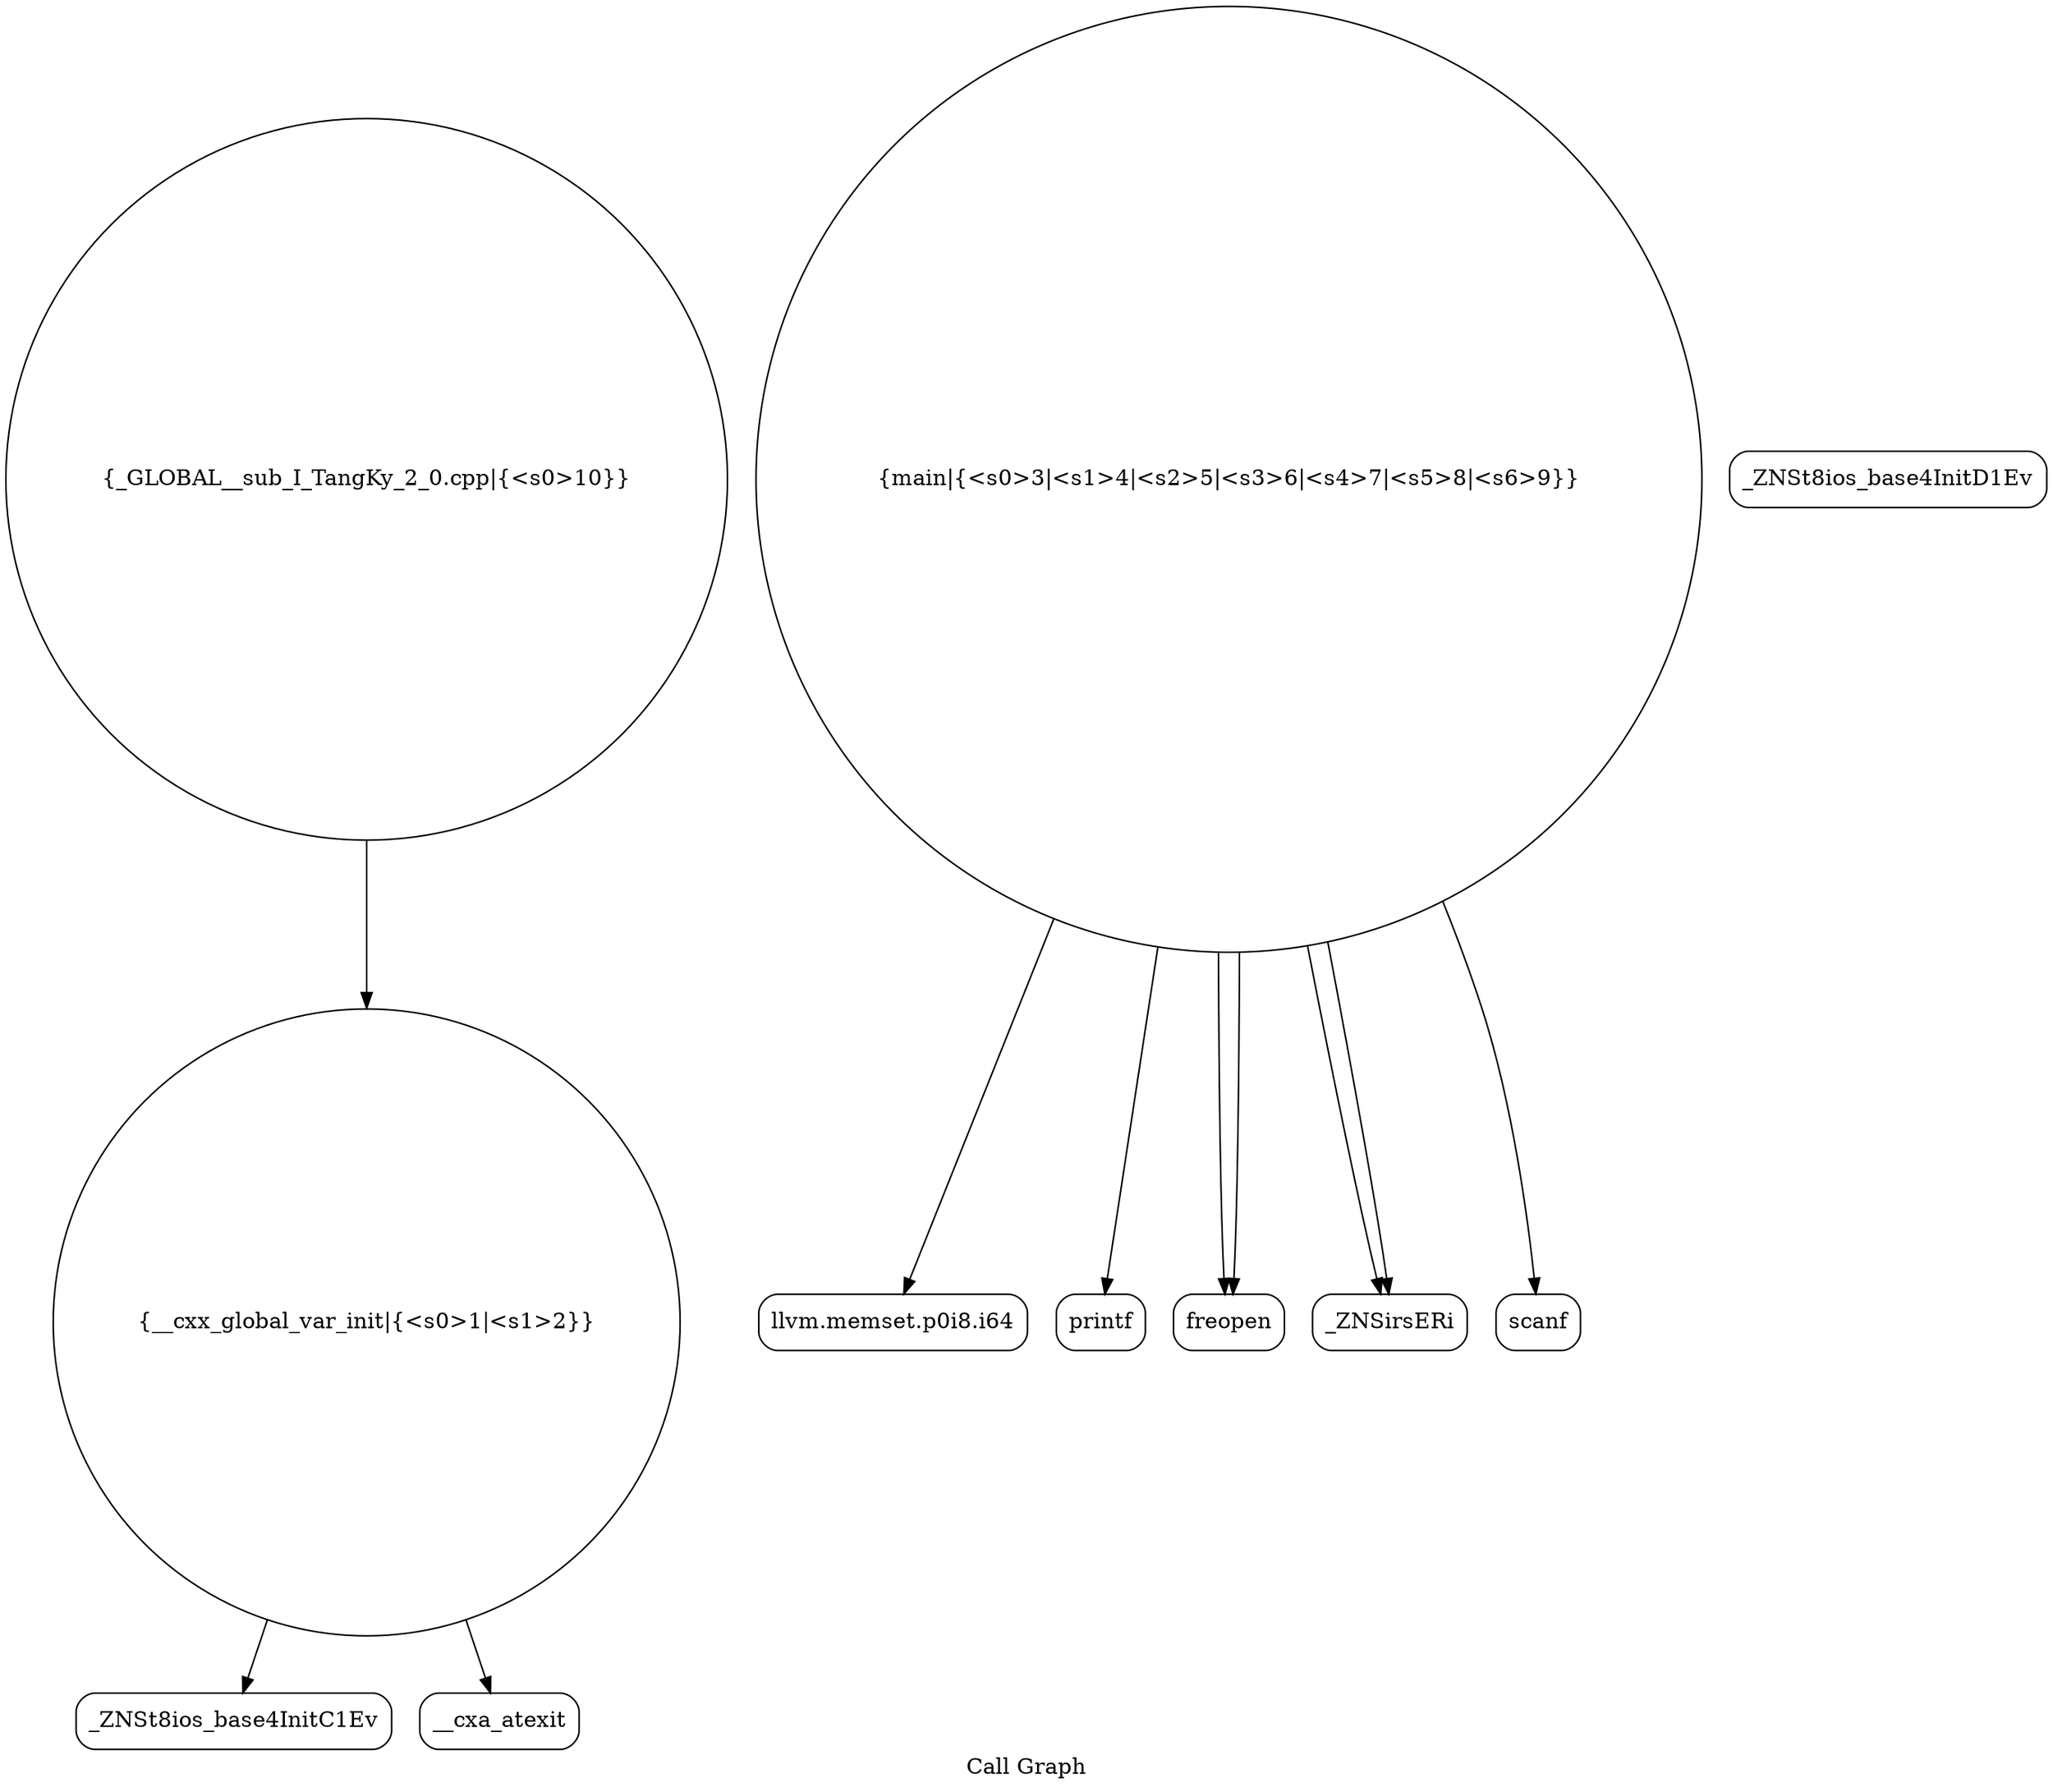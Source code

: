 digraph "Call Graph" {
	label="Call Graph";

	Node0x55f9df60f430 [shape=record,shape=circle,label="{__cxx_global_var_init|{<s0>1|<s1>2}}"];
	Node0x55f9df60f430:s0 -> Node0x55f9df60f8c0[color=black];
	Node0x55f9df60f430:s1 -> Node0x55f9df60f9c0[color=black];
	Node0x55f9df60fbc0 [shape=record,shape=Mrecord,label="{llvm.memset.p0i8.i64}"];
	Node0x55f9df60f940 [shape=record,shape=Mrecord,label="{_ZNSt8ios_base4InitD1Ev}"];
	Node0x55f9df60fcc0 [shape=record,shape=Mrecord,label="{printf}"];
	Node0x55f9df60fa40 [shape=record,shape=circle,label="{main|{<s0>3|<s1>4|<s2>5|<s3>6|<s4>7|<s5>8|<s6>9}}"];
	Node0x55f9df60fa40:s0 -> Node0x55f9df60fac0[color=black];
	Node0x55f9df60fa40:s1 -> Node0x55f9df60fac0[color=black];
	Node0x55f9df60fa40:s2 -> Node0x55f9df60fb40[color=black];
	Node0x55f9df60fa40:s3 -> Node0x55f9df60fbc0[color=black];
	Node0x55f9df60fa40:s4 -> Node0x55f9df60fb40[color=black];
	Node0x55f9df60fa40:s5 -> Node0x55f9df60fc40[color=black];
	Node0x55f9df60fa40:s6 -> Node0x55f9df60fcc0[color=black];
	Node0x55f9df60fb40 [shape=record,shape=Mrecord,label="{_ZNSirsERi}"];
	Node0x55f9df60f8c0 [shape=record,shape=Mrecord,label="{_ZNSt8ios_base4InitC1Ev}"];
	Node0x55f9df60fc40 [shape=record,shape=Mrecord,label="{scanf}"];
	Node0x55f9df60f9c0 [shape=record,shape=Mrecord,label="{__cxa_atexit}"];
	Node0x55f9df60fd40 [shape=record,shape=circle,label="{_GLOBAL__sub_I_TangKy_2_0.cpp|{<s0>10}}"];
	Node0x55f9df60fd40:s0 -> Node0x55f9df60f430[color=black];
	Node0x55f9df60fac0 [shape=record,shape=Mrecord,label="{freopen}"];
}
